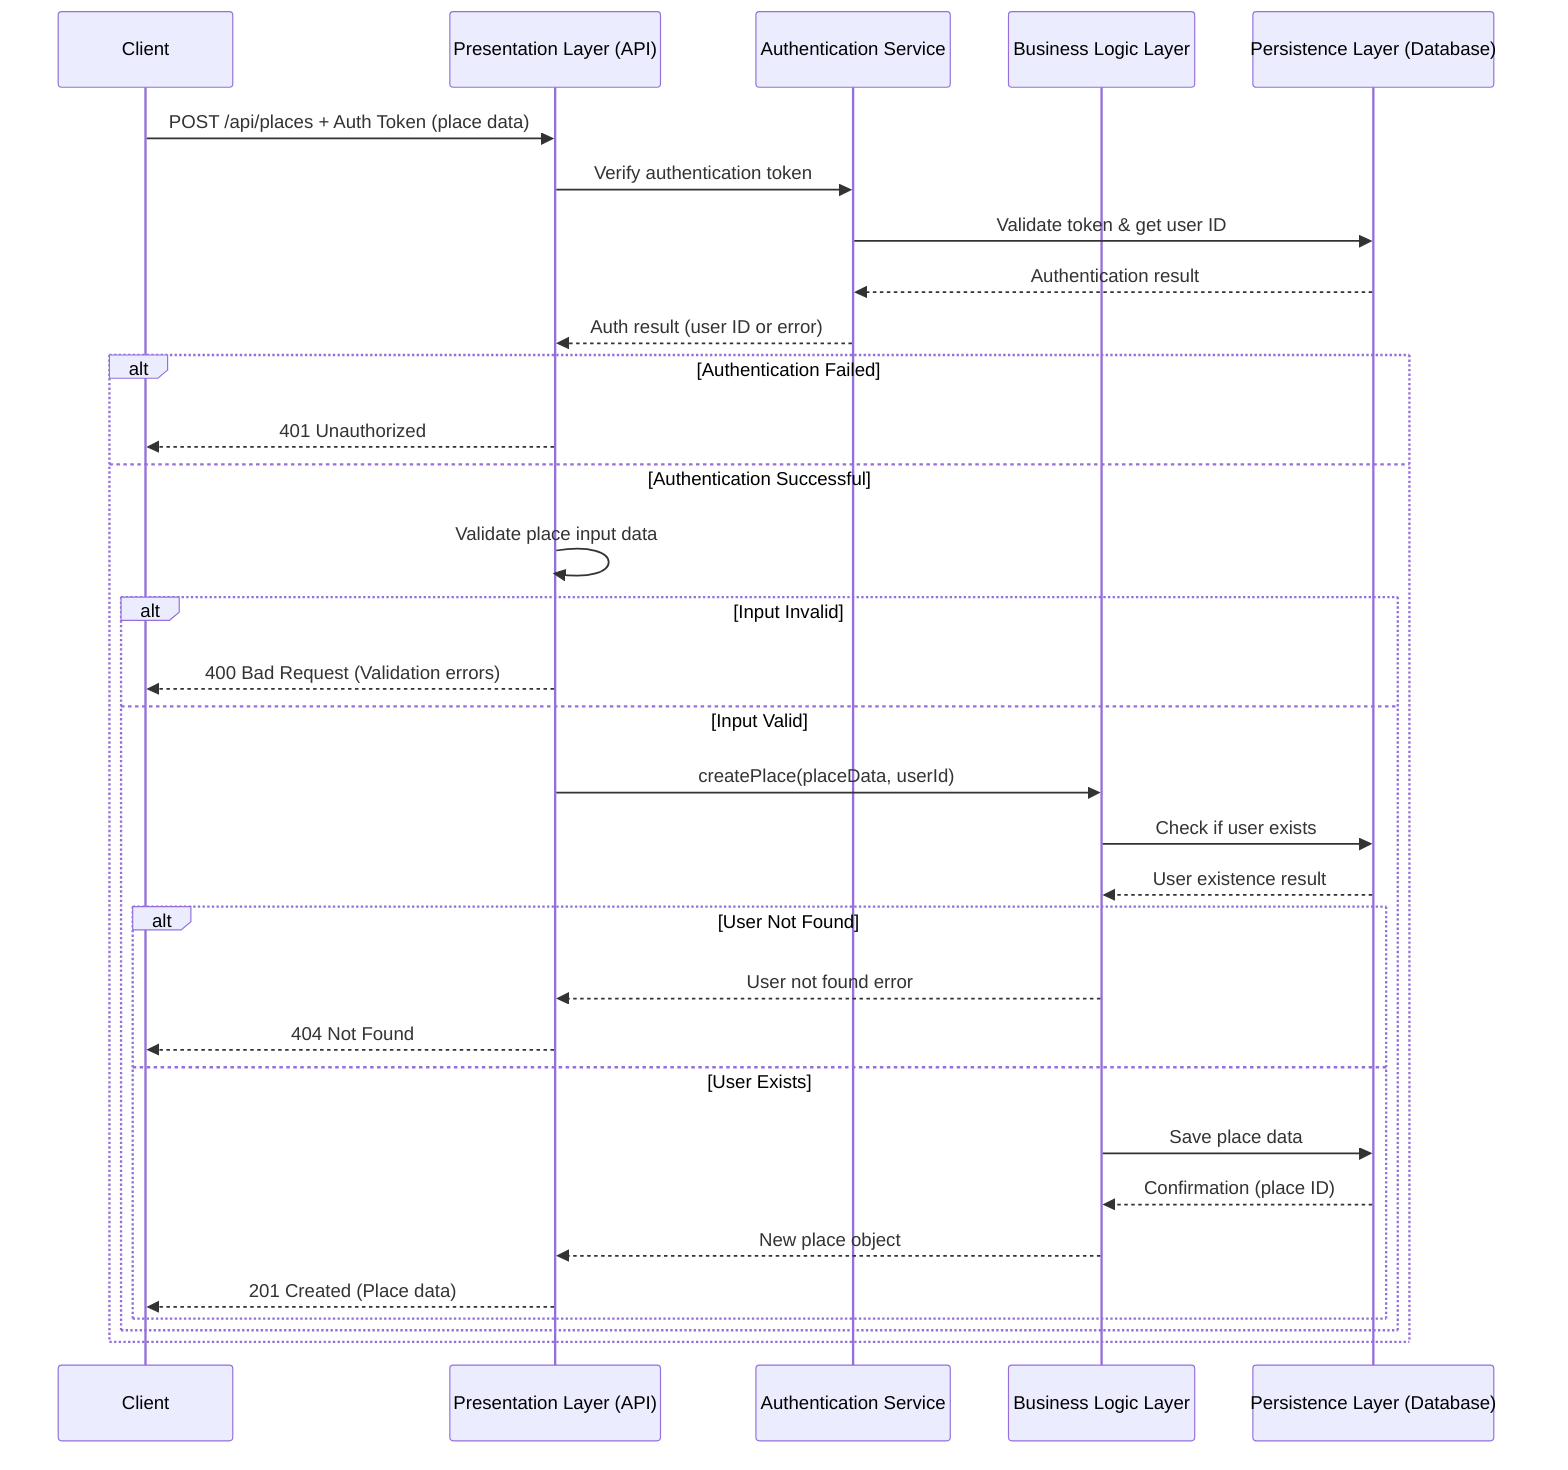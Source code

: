 sequenceDiagram
    participant Client
    participant API as Presentation Layer (API)
    participant AuthService as Authentication Service
    participant PlaceService as Business Logic Layer
    participant DB as Persistence Layer (Database)
    
    Client->>API: POST /api/places + Auth Token (place data)
    API->>AuthService: Verify authentication token
    AuthService->>DB: Validate token & get user ID
    DB-->>AuthService: Authentication result
    AuthService-->>API: Auth result (user ID or error)
    
    alt Authentication Failed
        API-->>Client: 401 Unauthorized
    else Authentication Successful
        API->>API: Validate place input data
        
        alt Input Invalid
            API-->>Client: 400 Bad Request (Validation errors)
        else Input Valid
            API->>PlaceService: createPlace(placeData, userId)
            PlaceService->>DB: Check if user exists
            DB-->>PlaceService: User existence result
            
            alt User Not Found
                PlaceService-->>API: User not found error
                API-->>Client: 404 Not Found
            else User Exists
                PlaceService->>DB: Save place data
                DB-->>PlaceService: Confirmation (place ID)
                PlaceService-->>API: New place object
                API-->>Client: 201 Created (Place data)
            end
        end
    end